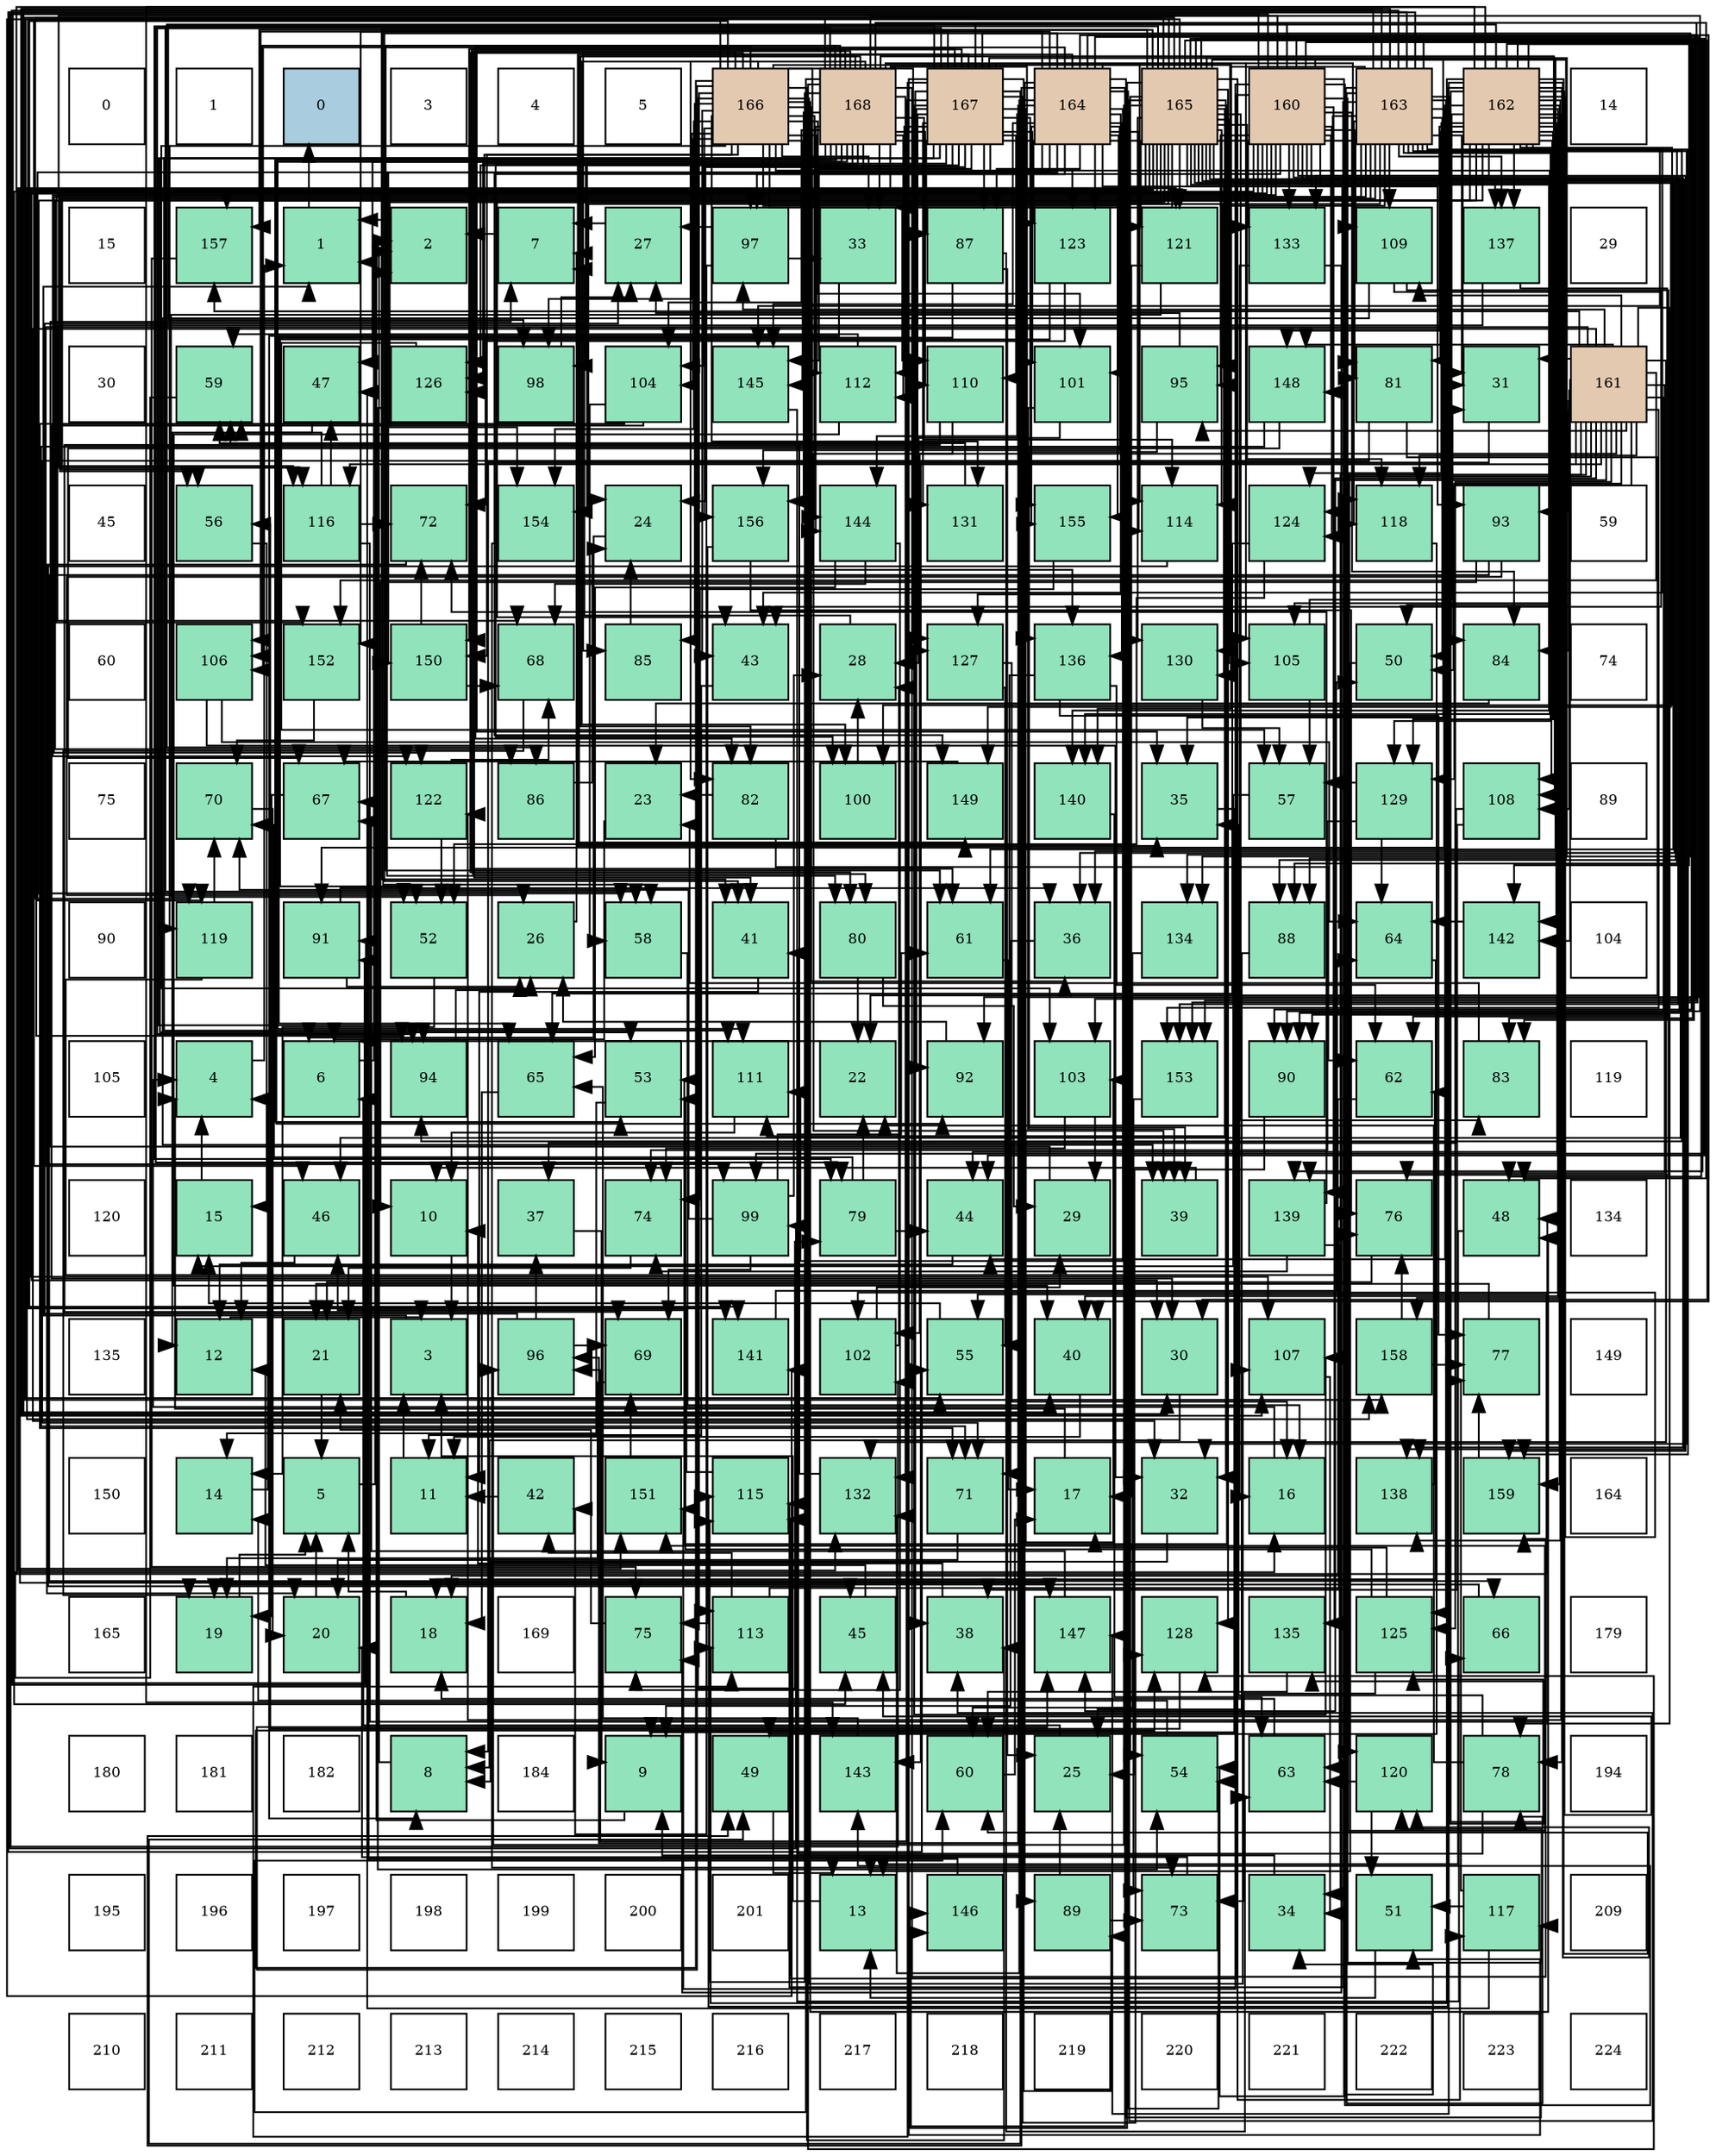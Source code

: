 digraph layout{
 rankdir=TB;
 splines=ortho;
 node [style=filled shape=square fixedsize=true width=0.6];
0[label="0", fontsize=8, fillcolor="#ffffff"];
1[label="1", fontsize=8, fillcolor="#ffffff"];
2[label="0", fontsize=8, fillcolor="#a9ccde"];
3[label="3", fontsize=8, fillcolor="#ffffff"];
4[label="4", fontsize=8, fillcolor="#ffffff"];
5[label="5", fontsize=8, fillcolor="#ffffff"];
6[label="166", fontsize=8, fillcolor="#e3c9af"];
7[label="168", fontsize=8, fillcolor="#e3c9af"];
8[label="167", fontsize=8, fillcolor="#e3c9af"];
9[label="164", fontsize=8, fillcolor="#e3c9af"];
10[label="165", fontsize=8, fillcolor="#e3c9af"];
11[label="160", fontsize=8, fillcolor="#e3c9af"];
12[label="163", fontsize=8, fillcolor="#e3c9af"];
13[label="162", fontsize=8, fillcolor="#e3c9af"];
14[label="14", fontsize=8, fillcolor="#ffffff"];
15[label="15", fontsize=8, fillcolor="#ffffff"];
16[label="157", fontsize=8, fillcolor="#91e3bb"];
17[label="1", fontsize=8, fillcolor="#91e3bb"];
18[label="2", fontsize=8, fillcolor="#91e3bb"];
19[label="7", fontsize=8, fillcolor="#91e3bb"];
20[label="27", fontsize=8, fillcolor="#91e3bb"];
21[label="97", fontsize=8, fillcolor="#91e3bb"];
22[label="33", fontsize=8, fillcolor="#91e3bb"];
23[label="87", fontsize=8, fillcolor="#91e3bb"];
24[label="123", fontsize=8, fillcolor="#91e3bb"];
25[label="121", fontsize=8, fillcolor="#91e3bb"];
26[label="133", fontsize=8, fillcolor="#91e3bb"];
27[label="109", fontsize=8, fillcolor="#91e3bb"];
28[label="137", fontsize=8, fillcolor="#91e3bb"];
29[label="29", fontsize=8, fillcolor="#ffffff"];
30[label="30", fontsize=8, fillcolor="#ffffff"];
31[label="59", fontsize=8, fillcolor="#91e3bb"];
32[label="47", fontsize=8, fillcolor="#91e3bb"];
33[label="126", fontsize=8, fillcolor="#91e3bb"];
34[label="98", fontsize=8, fillcolor="#91e3bb"];
35[label="104", fontsize=8, fillcolor="#91e3bb"];
36[label="145", fontsize=8, fillcolor="#91e3bb"];
37[label="112", fontsize=8, fillcolor="#91e3bb"];
38[label="110", fontsize=8, fillcolor="#91e3bb"];
39[label="101", fontsize=8, fillcolor="#91e3bb"];
40[label="95", fontsize=8, fillcolor="#91e3bb"];
41[label="148", fontsize=8, fillcolor="#91e3bb"];
42[label="81", fontsize=8, fillcolor="#91e3bb"];
43[label="31", fontsize=8, fillcolor="#91e3bb"];
44[label="161", fontsize=8, fillcolor="#e3c9af"];
45[label="45", fontsize=8, fillcolor="#ffffff"];
46[label="56", fontsize=8, fillcolor="#91e3bb"];
47[label="116", fontsize=8, fillcolor="#91e3bb"];
48[label="72", fontsize=8, fillcolor="#91e3bb"];
49[label="154", fontsize=8, fillcolor="#91e3bb"];
50[label="24", fontsize=8, fillcolor="#91e3bb"];
51[label="156", fontsize=8, fillcolor="#91e3bb"];
52[label="144", fontsize=8, fillcolor="#91e3bb"];
53[label="131", fontsize=8, fillcolor="#91e3bb"];
54[label="155", fontsize=8, fillcolor="#91e3bb"];
55[label="114", fontsize=8, fillcolor="#91e3bb"];
56[label="124", fontsize=8, fillcolor="#91e3bb"];
57[label="118", fontsize=8, fillcolor="#91e3bb"];
58[label="93", fontsize=8, fillcolor="#91e3bb"];
59[label="59", fontsize=8, fillcolor="#ffffff"];
60[label="60", fontsize=8, fillcolor="#ffffff"];
61[label="106", fontsize=8, fillcolor="#91e3bb"];
62[label="152", fontsize=8, fillcolor="#91e3bb"];
63[label="150", fontsize=8, fillcolor="#91e3bb"];
64[label="68", fontsize=8, fillcolor="#91e3bb"];
65[label="85", fontsize=8, fillcolor="#91e3bb"];
66[label="43", fontsize=8, fillcolor="#91e3bb"];
67[label="28", fontsize=8, fillcolor="#91e3bb"];
68[label="127", fontsize=8, fillcolor="#91e3bb"];
69[label="136", fontsize=8, fillcolor="#91e3bb"];
70[label="130", fontsize=8, fillcolor="#91e3bb"];
71[label="105", fontsize=8, fillcolor="#91e3bb"];
72[label="50", fontsize=8, fillcolor="#91e3bb"];
73[label="84", fontsize=8, fillcolor="#91e3bb"];
74[label="74", fontsize=8, fillcolor="#ffffff"];
75[label="75", fontsize=8, fillcolor="#ffffff"];
76[label="70", fontsize=8, fillcolor="#91e3bb"];
77[label="67", fontsize=8, fillcolor="#91e3bb"];
78[label="122", fontsize=8, fillcolor="#91e3bb"];
79[label="86", fontsize=8, fillcolor="#91e3bb"];
80[label="23", fontsize=8, fillcolor="#91e3bb"];
81[label="82", fontsize=8, fillcolor="#91e3bb"];
82[label="100", fontsize=8, fillcolor="#91e3bb"];
83[label="149", fontsize=8, fillcolor="#91e3bb"];
84[label="140", fontsize=8, fillcolor="#91e3bb"];
85[label="35", fontsize=8, fillcolor="#91e3bb"];
86[label="57", fontsize=8, fillcolor="#91e3bb"];
87[label="129", fontsize=8, fillcolor="#91e3bb"];
88[label="108", fontsize=8, fillcolor="#91e3bb"];
89[label="89", fontsize=8, fillcolor="#ffffff"];
90[label="90", fontsize=8, fillcolor="#ffffff"];
91[label="119", fontsize=8, fillcolor="#91e3bb"];
92[label="91", fontsize=8, fillcolor="#91e3bb"];
93[label="52", fontsize=8, fillcolor="#91e3bb"];
94[label="26", fontsize=8, fillcolor="#91e3bb"];
95[label="58", fontsize=8, fillcolor="#91e3bb"];
96[label="41", fontsize=8, fillcolor="#91e3bb"];
97[label="80", fontsize=8, fillcolor="#91e3bb"];
98[label="61", fontsize=8, fillcolor="#91e3bb"];
99[label="36", fontsize=8, fillcolor="#91e3bb"];
100[label="134", fontsize=8, fillcolor="#91e3bb"];
101[label="88", fontsize=8, fillcolor="#91e3bb"];
102[label="64", fontsize=8, fillcolor="#91e3bb"];
103[label="142", fontsize=8, fillcolor="#91e3bb"];
104[label="104", fontsize=8, fillcolor="#ffffff"];
105[label="105", fontsize=8, fillcolor="#ffffff"];
106[label="4", fontsize=8, fillcolor="#91e3bb"];
107[label="6", fontsize=8, fillcolor="#91e3bb"];
108[label="94", fontsize=8, fillcolor="#91e3bb"];
109[label="65", fontsize=8, fillcolor="#91e3bb"];
110[label="53", fontsize=8, fillcolor="#91e3bb"];
111[label="111", fontsize=8, fillcolor="#91e3bb"];
112[label="22", fontsize=8, fillcolor="#91e3bb"];
113[label="92", fontsize=8, fillcolor="#91e3bb"];
114[label="103", fontsize=8, fillcolor="#91e3bb"];
115[label="153", fontsize=8, fillcolor="#91e3bb"];
116[label="90", fontsize=8, fillcolor="#91e3bb"];
117[label="62", fontsize=8, fillcolor="#91e3bb"];
118[label="83", fontsize=8, fillcolor="#91e3bb"];
119[label="119", fontsize=8, fillcolor="#ffffff"];
120[label="120", fontsize=8, fillcolor="#ffffff"];
121[label="15", fontsize=8, fillcolor="#91e3bb"];
122[label="46", fontsize=8, fillcolor="#91e3bb"];
123[label="10", fontsize=8, fillcolor="#91e3bb"];
124[label="37", fontsize=8, fillcolor="#91e3bb"];
125[label="74", fontsize=8, fillcolor="#91e3bb"];
126[label="99", fontsize=8, fillcolor="#91e3bb"];
127[label="79", fontsize=8, fillcolor="#91e3bb"];
128[label="44", fontsize=8, fillcolor="#91e3bb"];
129[label="29", fontsize=8, fillcolor="#91e3bb"];
130[label="39", fontsize=8, fillcolor="#91e3bb"];
131[label="139", fontsize=8, fillcolor="#91e3bb"];
132[label="76", fontsize=8, fillcolor="#91e3bb"];
133[label="48", fontsize=8, fillcolor="#91e3bb"];
134[label="134", fontsize=8, fillcolor="#ffffff"];
135[label="135", fontsize=8, fillcolor="#ffffff"];
136[label="12", fontsize=8, fillcolor="#91e3bb"];
137[label="21", fontsize=8, fillcolor="#91e3bb"];
138[label="3", fontsize=8, fillcolor="#91e3bb"];
139[label="96", fontsize=8, fillcolor="#91e3bb"];
140[label="69", fontsize=8, fillcolor="#91e3bb"];
141[label="141", fontsize=8, fillcolor="#91e3bb"];
142[label="102", fontsize=8, fillcolor="#91e3bb"];
143[label="55", fontsize=8, fillcolor="#91e3bb"];
144[label="40", fontsize=8, fillcolor="#91e3bb"];
145[label="30", fontsize=8, fillcolor="#91e3bb"];
146[label="107", fontsize=8, fillcolor="#91e3bb"];
147[label="158", fontsize=8, fillcolor="#91e3bb"];
148[label="77", fontsize=8, fillcolor="#91e3bb"];
149[label="149", fontsize=8, fillcolor="#ffffff"];
150[label="150", fontsize=8, fillcolor="#ffffff"];
151[label="14", fontsize=8, fillcolor="#91e3bb"];
152[label="5", fontsize=8, fillcolor="#91e3bb"];
153[label="11", fontsize=8, fillcolor="#91e3bb"];
154[label="42", fontsize=8, fillcolor="#91e3bb"];
155[label="151", fontsize=8, fillcolor="#91e3bb"];
156[label="115", fontsize=8, fillcolor="#91e3bb"];
157[label="132", fontsize=8, fillcolor="#91e3bb"];
158[label="71", fontsize=8, fillcolor="#91e3bb"];
159[label="17", fontsize=8, fillcolor="#91e3bb"];
160[label="32", fontsize=8, fillcolor="#91e3bb"];
161[label="16", fontsize=8, fillcolor="#91e3bb"];
162[label="138", fontsize=8, fillcolor="#91e3bb"];
163[label="159", fontsize=8, fillcolor="#91e3bb"];
164[label="164", fontsize=8, fillcolor="#ffffff"];
165[label="165", fontsize=8, fillcolor="#ffffff"];
166[label="19", fontsize=8, fillcolor="#91e3bb"];
167[label="20", fontsize=8, fillcolor="#91e3bb"];
168[label="18", fontsize=8, fillcolor="#91e3bb"];
169[label="169", fontsize=8, fillcolor="#ffffff"];
170[label="75", fontsize=8, fillcolor="#91e3bb"];
171[label="113", fontsize=8, fillcolor="#91e3bb"];
172[label="45", fontsize=8, fillcolor="#91e3bb"];
173[label="38", fontsize=8, fillcolor="#91e3bb"];
174[label="147", fontsize=8, fillcolor="#91e3bb"];
175[label="128", fontsize=8, fillcolor="#91e3bb"];
176[label="135", fontsize=8, fillcolor="#91e3bb"];
177[label="125", fontsize=8, fillcolor="#91e3bb"];
178[label="66", fontsize=8, fillcolor="#91e3bb"];
179[label="179", fontsize=8, fillcolor="#ffffff"];
180[label="180", fontsize=8, fillcolor="#ffffff"];
181[label="181", fontsize=8, fillcolor="#ffffff"];
182[label="182", fontsize=8, fillcolor="#ffffff"];
183[label="8", fontsize=8, fillcolor="#91e3bb"];
184[label="184", fontsize=8, fillcolor="#ffffff"];
185[label="9", fontsize=8, fillcolor="#91e3bb"];
186[label="49", fontsize=8, fillcolor="#91e3bb"];
187[label="143", fontsize=8, fillcolor="#91e3bb"];
188[label="60", fontsize=8, fillcolor="#91e3bb"];
189[label="25", fontsize=8, fillcolor="#91e3bb"];
190[label="54", fontsize=8, fillcolor="#91e3bb"];
191[label="63", fontsize=8, fillcolor="#91e3bb"];
192[label="120", fontsize=8, fillcolor="#91e3bb"];
193[label="78", fontsize=8, fillcolor="#91e3bb"];
194[label="194", fontsize=8, fillcolor="#ffffff"];
195[label="195", fontsize=8, fillcolor="#ffffff"];
196[label="196", fontsize=8, fillcolor="#ffffff"];
197[label="197", fontsize=8, fillcolor="#ffffff"];
198[label="198", fontsize=8, fillcolor="#ffffff"];
199[label="199", fontsize=8, fillcolor="#ffffff"];
200[label="200", fontsize=8, fillcolor="#ffffff"];
201[label="201", fontsize=8, fillcolor="#ffffff"];
202[label="13", fontsize=8, fillcolor="#91e3bb"];
203[label="146", fontsize=8, fillcolor="#91e3bb"];
204[label="89", fontsize=8, fillcolor="#91e3bb"];
205[label="73", fontsize=8, fillcolor="#91e3bb"];
206[label="34", fontsize=8, fillcolor="#91e3bb"];
207[label="51", fontsize=8, fillcolor="#91e3bb"];
208[label="117", fontsize=8, fillcolor="#91e3bb"];
209[label="209", fontsize=8, fillcolor="#ffffff"];
210[label="210", fontsize=8, fillcolor="#ffffff"];
211[label="211", fontsize=8, fillcolor="#ffffff"];
212[label="212", fontsize=8, fillcolor="#ffffff"];
213[label="213", fontsize=8, fillcolor="#ffffff"];
214[label="214", fontsize=8, fillcolor="#ffffff"];
215[label="215", fontsize=8, fillcolor="#ffffff"];
216[label="216", fontsize=8, fillcolor="#ffffff"];
217[label="217", fontsize=8, fillcolor="#ffffff"];
218[label="218", fontsize=8, fillcolor="#ffffff"];
219[label="219", fontsize=8, fillcolor="#ffffff"];
220[label="220", fontsize=8, fillcolor="#ffffff"];
221[label="221", fontsize=8, fillcolor="#ffffff"];
222[label="222", fontsize=8, fillcolor="#ffffff"];
223[label="223", fontsize=8, fillcolor="#ffffff"];
224[label="224", fontsize=8, fillcolor="#ffffff"];
edge [constraint=false, style=vis];17 -> 2;
18 -> 17;
138 -> 17;
106 -> 17;
152 -> 17;
107 -> 18;
19 -> 18;
183 -> 18;
185 -> 18;
123 -> 138;
153 -> 138;
136 -> 138;
202 -> 138;
151 -> 106;
121 -> 106;
161 -> 106;
159 -> 106;
168 -> 152;
166 -> 152;
167 -> 152;
137 -> 152;
112 -> 107;
80 -> 107;
50 -> 107;
189 -> 107;
94 -> 19;
20 -> 19;
67 -> 19;
129 -> 19;
145 -> 183;
43 -> 183;
160 -> 183;
22 -> 183;
206 -> 185;
85 -> 185;
99 -> 185;
124 -> 185;
173 -> 123;
130 -> 123;
144 -> 153;
96 -> 153;
154 -> 153;
66 -> 153;
128 -> 136;
172 -> 136;
122 -> 136;
32 -> 136;
133 -> 202;
186 -> 202;
72 -> 202;
207 -> 202;
93 -> 151;
110 -> 151;
190 -> 151;
143 -> 121;
46 -> 121;
86 -> 121;
95 -> 161;
31 -> 161;
188 -> 159;
98 -> 159;
117 -> 168;
191 -> 168;
102 -> 168;
109 -> 168;
178 -> 166;
77 -> 166;
64 -> 166;
140 -> 166;
76 -> 167;
158 -> 167;
48 -> 167;
205 -> 167;
125 -> 137;
170 -> 137;
132 -> 137;
148 -> 137;
193 -> 112;
193 -> 85;
193 -> 96;
127 -> 112;
127 -> 128;
127 -> 76;
97 -> 112;
97 -> 129;
42 -> 112;
42 -> 158;
81 -> 80;
81 -> 117;
118 -> 80;
73 -> 80;
65 -> 50;
79 -> 50;
23 -> 189;
23 -> 191;
23 -> 109;
101 -> 189;
204 -> 189;
204 -> 205;
116 -> 189;
92 -> 94;
92 -> 99;
113 -> 94;
58 -> 123;
58 -> 94;
58 -> 178;
108 -> 94;
40 -> 20;
40 -> 130;
139 -> 20;
139 -> 124;
139 -> 140;
21 -> 20;
21 -> 22;
21 -> 154;
34 -> 20;
126 -> 67;
126 -> 98;
126 -> 140;
126 -> 76;
82 -> 67;
39 -> 67;
39 -> 130;
142 -> 67;
142 -> 129;
114 -> 129;
114 -> 125;
35 -> 145;
35 -> 95;
35 -> 158;
71 -> 43;
71 -> 86;
61 -> 160;
61 -> 102;
146 -> 206;
88 -> 124;
88 -> 173;
27 -> 130;
27 -> 66;
27 -> 132;
38 -> 130;
38 -> 140;
111 -> 123;
37 -> 144;
37 -> 31;
171 -> 154;
171 -> 132;
55 -> 172;
156 -> 122;
47 -> 32;
47 -> 133;
47 -> 31;
47 -> 48;
208 -> 32;
208 -> 207;
208 -> 148;
57 -> 186;
91 -> 72;
91 -> 76;
192 -> 207;
192 -> 191;
25 -> 159;
25 -> 93;
78 -> 93;
78 -> 64;
24 -> 93;
24 -> 48;
56 -> 93;
56 -> 109;
177 -> 159;
177 -> 110;
177 -> 205;
33 -> 190;
33 -> 86;
68 -> 161;
68 -> 143;
175 -> 46;
87 -> 86;
87 -> 102;
87 -> 125;
70 -> 86;
53 -> 31;
157 -> 31;
26 -> 161;
26 -> 170;
100 -> 188;
176 -> 188;
69 -> 117;
69 -> 158;
69 -> 148;
28 -> 117;
28 -> 64;
162 -> 117;
131 -> 191;
131 -> 48;
131 -> 125;
84 -> 191;
141 -> 102;
103 -> 102;
187 -> 109;
52 -> 109;
52 -> 64;
52 -> 170;
36 -> 178;
203 -> 77;
174 -> 77;
41 -> 77;
41 -> 158;
83 -> 77;
63 -> 64;
63 -> 48;
155 -> 140;
62 -> 76;
115 -> 205;
49 -> 205;
54 -> 125;
51 -> 170;
51 -> 132;
16 -> 170;
147 -> 132;
147 -> 148;
163 -> 148;
11 -> 145;
11 -> 206;
11 -> 172;
11 -> 46;
11 -> 42;
11 -> 118;
11 -> 73;
11 -> 79;
11 -> 101;
11 -> 116;
11 -> 92;
11 -> 58;
11 -> 40;
11 -> 21;
11 -> 126;
11 -> 142;
11 -> 27;
11 -> 156;
11 -> 47;
11 -> 192;
11 -> 78;
11 -> 56;
11 -> 26;
11 -> 28;
11 -> 162;
11 -> 131;
11 -> 187;
11 -> 174;
11 -> 41;
11 -> 155;
11 -> 115;
11 -> 147;
11 -> 163;
44 -> 43;
44 -> 160;
44 -> 206;
44 -> 72;
44 -> 193;
44 -> 73;
44 -> 116;
44 -> 58;
44 -> 40;
44 -> 21;
44 -> 126;
44 -> 142;
44 -> 88;
44 -> 27;
44 -> 47;
44 -> 57;
44 -> 192;
44 -> 177;
44 -> 87;
44 -> 157;
44 -> 176;
44 -> 131;
44 -> 103;
44 -> 187;
44 -> 174;
44 -> 41;
44 -> 155;
44 -> 62;
44 -> 115;
44 -> 16;
13 -> 43;
13 -> 144;
13 -> 66;
13 -> 128;
13 -> 172;
13 -> 133;
13 -> 72;
13 -> 143;
13 -> 95;
13 -> 188;
13 -> 193;
13 -> 42;
13 -> 118;
13 -> 73;
13 -> 79;
13 -> 116;
13 -> 92;
13 -> 34;
13 -> 82;
13 -> 142;
13 -> 88;
13 -> 171;
13 -> 156;
13 -> 192;
13 -> 78;
13 -> 56;
13 -> 177;
13 -> 87;
13 -> 26;
13 -> 28;
13 -> 162;
13 -> 103;
13 -> 187;
13 -> 36;
13 -> 174;
13 -> 41;
13 -> 16;
13 -> 147;
13 -> 163;
12 -> 145;
12 -> 43;
12 -> 160;
12 -> 144;
12 -> 128;
12 -> 72;
12 -> 190;
12 -> 143;
12 -> 46;
12 -> 193;
12 -> 101;
12 -> 92;
12 -> 108;
12 -> 40;
12 -> 21;
12 -> 126;
12 -> 146;
12 -> 88;
12 -> 27;
12 -> 156;
12 -> 47;
12 -> 57;
12 -> 78;
12 -> 56;
12 -> 177;
12 -> 87;
12 -> 70;
12 -> 176;
12 -> 28;
12 -> 131;
12 -> 62;
12 -> 163;
9 -> 144;
9 -> 96;
9 -> 186;
9 -> 190;
9 -> 95;
9 -> 97;
9 -> 81;
9 -> 65;
9 -> 23;
9 -> 204;
9 -> 139;
9 -> 39;
9 -> 114;
9 -> 111;
9 -> 55;
9 -> 208;
9 -> 91;
9 -> 25;
9 -> 24;
9 -> 68;
9 -> 70;
9 -> 157;
9 -> 69;
9 -> 84;
9 -> 103;
9 -> 52;
9 -> 36;
9 -> 203;
9 -> 83;
9 -> 63;
9 -> 62;
9 -> 54;
9 -> 51;
10 -> 50;
10 -> 145;
10 -> 160;
10 -> 22;
10 -> 85;
10 -> 99;
10 -> 173;
10 -> 96;
10 -> 66;
10 -> 128;
10 -> 122;
10 -> 110;
10 -> 190;
10 -> 143;
10 -> 95;
10 -> 98;
10 -> 42;
10 -> 118;
10 -> 101;
10 -> 113;
10 -> 108;
10 -> 139;
10 -> 71;
10 -> 146;
10 -> 111;
10 -> 55;
10 -> 208;
10 -> 57;
10 -> 91;
10 -> 25;
10 -> 175;
10 -> 70;
10 -> 157;
10 -> 26;
10 -> 100;
10 -> 162;
10 -> 84;
10 -> 141;
10 -> 203;
10 -> 83;
10 -> 155;
10 -> 115;
10 -> 49;
10 -> 16;
10 -> 147;
6 -> 22;
6 -> 99;
6 -> 173;
6 -> 96;
6 -> 66;
6 -> 122;
6 -> 133;
6 -> 127;
6 -> 97;
6 -> 81;
6 -> 65;
6 -> 34;
6 -> 39;
6 -> 114;
6 -> 35;
6 -> 61;
6 -> 146;
6 -> 38;
6 -> 37;
6 -> 171;
6 -> 55;
6 -> 91;
6 -> 24;
6 -> 33;
6 -> 68;
6 -> 175;
6 -> 53;
6 -> 69;
6 -> 141;
6 -> 52;
6 -> 36;
6 -> 174;
6 -> 63;
6 -> 49;
6 -> 54;
6 -> 51;
8 -> 85;
8 -> 99;
8 -> 173;
8 -> 133;
8 -> 186;
8 -> 207;
8 -> 110;
8 -> 98;
8 -> 127;
8 -> 23;
8 -> 204;
8 -> 113;
8 -> 108;
8 -> 139;
8 -> 34;
8 -> 82;
8 -> 39;
8 -> 114;
8 -> 35;
8 -> 71;
8 -> 61;
8 -> 146;
8 -> 38;
8 -> 111;
8 -> 37;
8 -> 171;
8 -> 24;
8 -> 33;
8 -> 68;
8 -> 175;
8 -> 53;
8 -> 100;
8 -> 84;
8 -> 36;
8 -> 63;
8 -> 54;
7 -> 50;
7 -> 22;
7 -> 85;
7 -> 32;
7 -> 110;
7 -> 188;
7 -> 98;
7 -> 127;
7 -> 97;
7 -> 81;
7 -> 23;
7 -> 116;
7 -> 113;
7 -> 108;
7 -> 82;
7 -> 35;
7 -> 71;
7 -> 61;
7 -> 38;
7 -> 111;
7 -> 37;
7 -> 55;
7 -> 156;
7 -> 57;
7 -> 25;
7 -> 33;
7 -> 175;
7 -> 157;
7 -> 69;
7 -> 141;
7 -> 52;
7 -> 83;
7 -> 115;
7 -> 49;
7 -> 51;
7 -> 163;
edge [constraint=true, style=invis];
0 -> 15 -> 30 -> 45 -> 60 -> 75 -> 90 -> 105 -> 120 -> 135 -> 150 -> 165 -> 180 -> 195 -> 210;
1 -> 16 -> 31 -> 46 -> 61 -> 76 -> 91 -> 106 -> 121 -> 136 -> 151 -> 166 -> 181 -> 196 -> 211;
2 -> 17 -> 32 -> 47 -> 62 -> 77 -> 92 -> 107 -> 122 -> 137 -> 152 -> 167 -> 182 -> 197 -> 212;
3 -> 18 -> 33 -> 48 -> 63 -> 78 -> 93 -> 108 -> 123 -> 138 -> 153 -> 168 -> 183 -> 198 -> 213;
4 -> 19 -> 34 -> 49 -> 64 -> 79 -> 94 -> 109 -> 124 -> 139 -> 154 -> 169 -> 184 -> 199 -> 214;
5 -> 20 -> 35 -> 50 -> 65 -> 80 -> 95 -> 110 -> 125 -> 140 -> 155 -> 170 -> 185 -> 200 -> 215;
6 -> 21 -> 36 -> 51 -> 66 -> 81 -> 96 -> 111 -> 126 -> 141 -> 156 -> 171 -> 186 -> 201 -> 216;
7 -> 22 -> 37 -> 52 -> 67 -> 82 -> 97 -> 112 -> 127 -> 142 -> 157 -> 172 -> 187 -> 202 -> 217;
8 -> 23 -> 38 -> 53 -> 68 -> 83 -> 98 -> 113 -> 128 -> 143 -> 158 -> 173 -> 188 -> 203 -> 218;
9 -> 24 -> 39 -> 54 -> 69 -> 84 -> 99 -> 114 -> 129 -> 144 -> 159 -> 174 -> 189 -> 204 -> 219;
10 -> 25 -> 40 -> 55 -> 70 -> 85 -> 100 -> 115 -> 130 -> 145 -> 160 -> 175 -> 190 -> 205 -> 220;
11 -> 26 -> 41 -> 56 -> 71 -> 86 -> 101 -> 116 -> 131 -> 146 -> 161 -> 176 -> 191 -> 206 -> 221;
12 -> 27 -> 42 -> 57 -> 72 -> 87 -> 102 -> 117 -> 132 -> 147 -> 162 -> 177 -> 192 -> 207 -> 222;
13 -> 28 -> 43 -> 58 -> 73 -> 88 -> 103 -> 118 -> 133 -> 148 -> 163 -> 178 -> 193 -> 208 -> 223;
14 -> 29 -> 44 -> 59 -> 74 -> 89 -> 104 -> 119 -> 134 -> 149 -> 164 -> 179 -> 194 -> 209 -> 224;
rank = same {0 -> 1 -> 2 -> 3 -> 4 -> 5 -> 6 -> 7 -> 8 -> 9 -> 10 -> 11 -> 12 -> 13 -> 14};
rank = same {15 -> 16 -> 17 -> 18 -> 19 -> 20 -> 21 -> 22 -> 23 -> 24 -> 25 -> 26 -> 27 -> 28 -> 29};
rank = same {30 -> 31 -> 32 -> 33 -> 34 -> 35 -> 36 -> 37 -> 38 -> 39 -> 40 -> 41 -> 42 -> 43 -> 44};
rank = same {45 -> 46 -> 47 -> 48 -> 49 -> 50 -> 51 -> 52 -> 53 -> 54 -> 55 -> 56 -> 57 -> 58 -> 59};
rank = same {60 -> 61 -> 62 -> 63 -> 64 -> 65 -> 66 -> 67 -> 68 -> 69 -> 70 -> 71 -> 72 -> 73 -> 74};
rank = same {75 -> 76 -> 77 -> 78 -> 79 -> 80 -> 81 -> 82 -> 83 -> 84 -> 85 -> 86 -> 87 -> 88 -> 89};
rank = same {90 -> 91 -> 92 -> 93 -> 94 -> 95 -> 96 -> 97 -> 98 -> 99 -> 100 -> 101 -> 102 -> 103 -> 104};
rank = same {105 -> 106 -> 107 -> 108 -> 109 -> 110 -> 111 -> 112 -> 113 -> 114 -> 115 -> 116 -> 117 -> 118 -> 119};
rank = same {120 -> 121 -> 122 -> 123 -> 124 -> 125 -> 126 -> 127 -> 128 -> 129 -> 130 -> 131 -> 132 -> 133 -> 134};
rank = same {135 -> 136 -> 137 -> 138 -> 139 -> 140 -> 141 -> 142 -> 143 -> 144 -> 145 -> 146 -> 147 -> 148 -> 149};
rank = same {150 -> 151 -> 152 -> 153 -> 154 -> 155 -> 156 -> 157 -> 158 -> 159 -> 160 -> 161 -> 162 -> 163 -> 164};
rank = same {165 -> 166 -> 167 -> 168 -> 169 -> 170 -> 171 -> 172 -> 173 -> 174 -> 175 -> 176 -> 177 -> 178 -> 179};
rank = same {180 -> 181 -> 182 -> 183 -> 184 -> 185 -> 186 -> 187 -> 188 -> 189 -> 190 -> 191 -> 192 -> 193 -> 194};
rank = same {195 -> 196 -> 197 -> 198 -> 199 -> 200 -> 201 -> 202 -> 203 -> 204 -> 205 -> 206 -> 207 -> 208 -> 209};
rank = same {210 -> 211 -> 212 -> 213 -> 214 -> 215 -> 216 -> 217 -> 218 -> 219 -> 220 -> 221 -> 222 -> 223 -> 224};
}